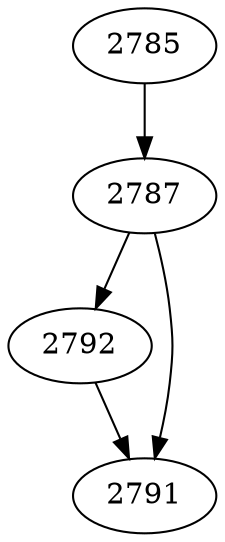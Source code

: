 strict digraph  {
2792;
2785;
2787;
2791;
2792 -> 2791;
2785 -> 2787;
2787 -> 2791;
2787 -> 2792;
}
